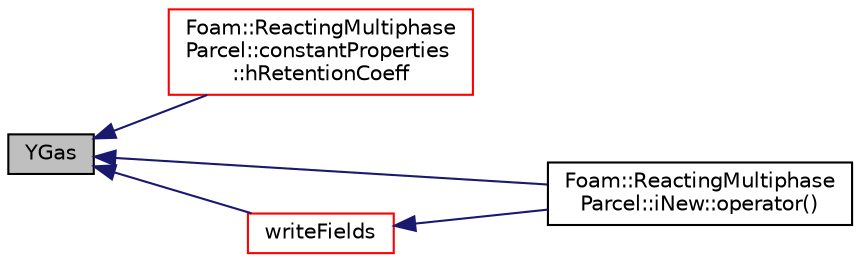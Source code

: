 digraph "YGas"
{
  bgcolor="transparent";
  edge [fontname="Helvetica",fontsize="10",labelfontname="Helvetica",labelfontsize="10"];
  node [fontname="Helvetica",fontsize="10",shape=record];
  rankdir="LR";
  Node1 [label="YGas",height=0.2,width=0.4,color="black", fillcolor="grey75", style="filled", fontcolor="black"];
  Node1 -> Node2 [dir="back",color="midnightblue",fontsize="10",style="solid",fontname="Helvetica"];
  Node2 [label="Foam::ReactingMultiphase\lParcel::constantProperties\l::hRetentionCoeff",height=0.2,width=0.4,color="red",URL="$a00376.html#ac66230e661f38f29a86450ea1e06c9af",tooltip="Return const access to the fraction of enthalpy retained by. "];
  Node1 -> Node3 [dir="back",color="midnightblue",fontsize="10",style="solid",fontname="Helvetica"];
  Node3 [label="Foam::ReactingMultiphase\lParcel::iNew::operator()",height=0.2,width=0.4,color="black",URL="$a01077.html#a4eada3c3739bc1b66c0b6ab4df6f0f8b"];
  Node1 -> Node4 [dir="back",color="midnightblue",fontsize="10",style="solid",fontname="Helvetica"];
  Node4 [label="writeFields",height=0.2,width=0.4,color="red",URL="$a02087.html#a64adf0008b4736131ce199c3a2c5ffd7",tooltip="Write. "];
  Node4 -> Node3 [dir="back",color="midnightblue",fontsize="10",style="solid",fontname="Helvetica"];
}
